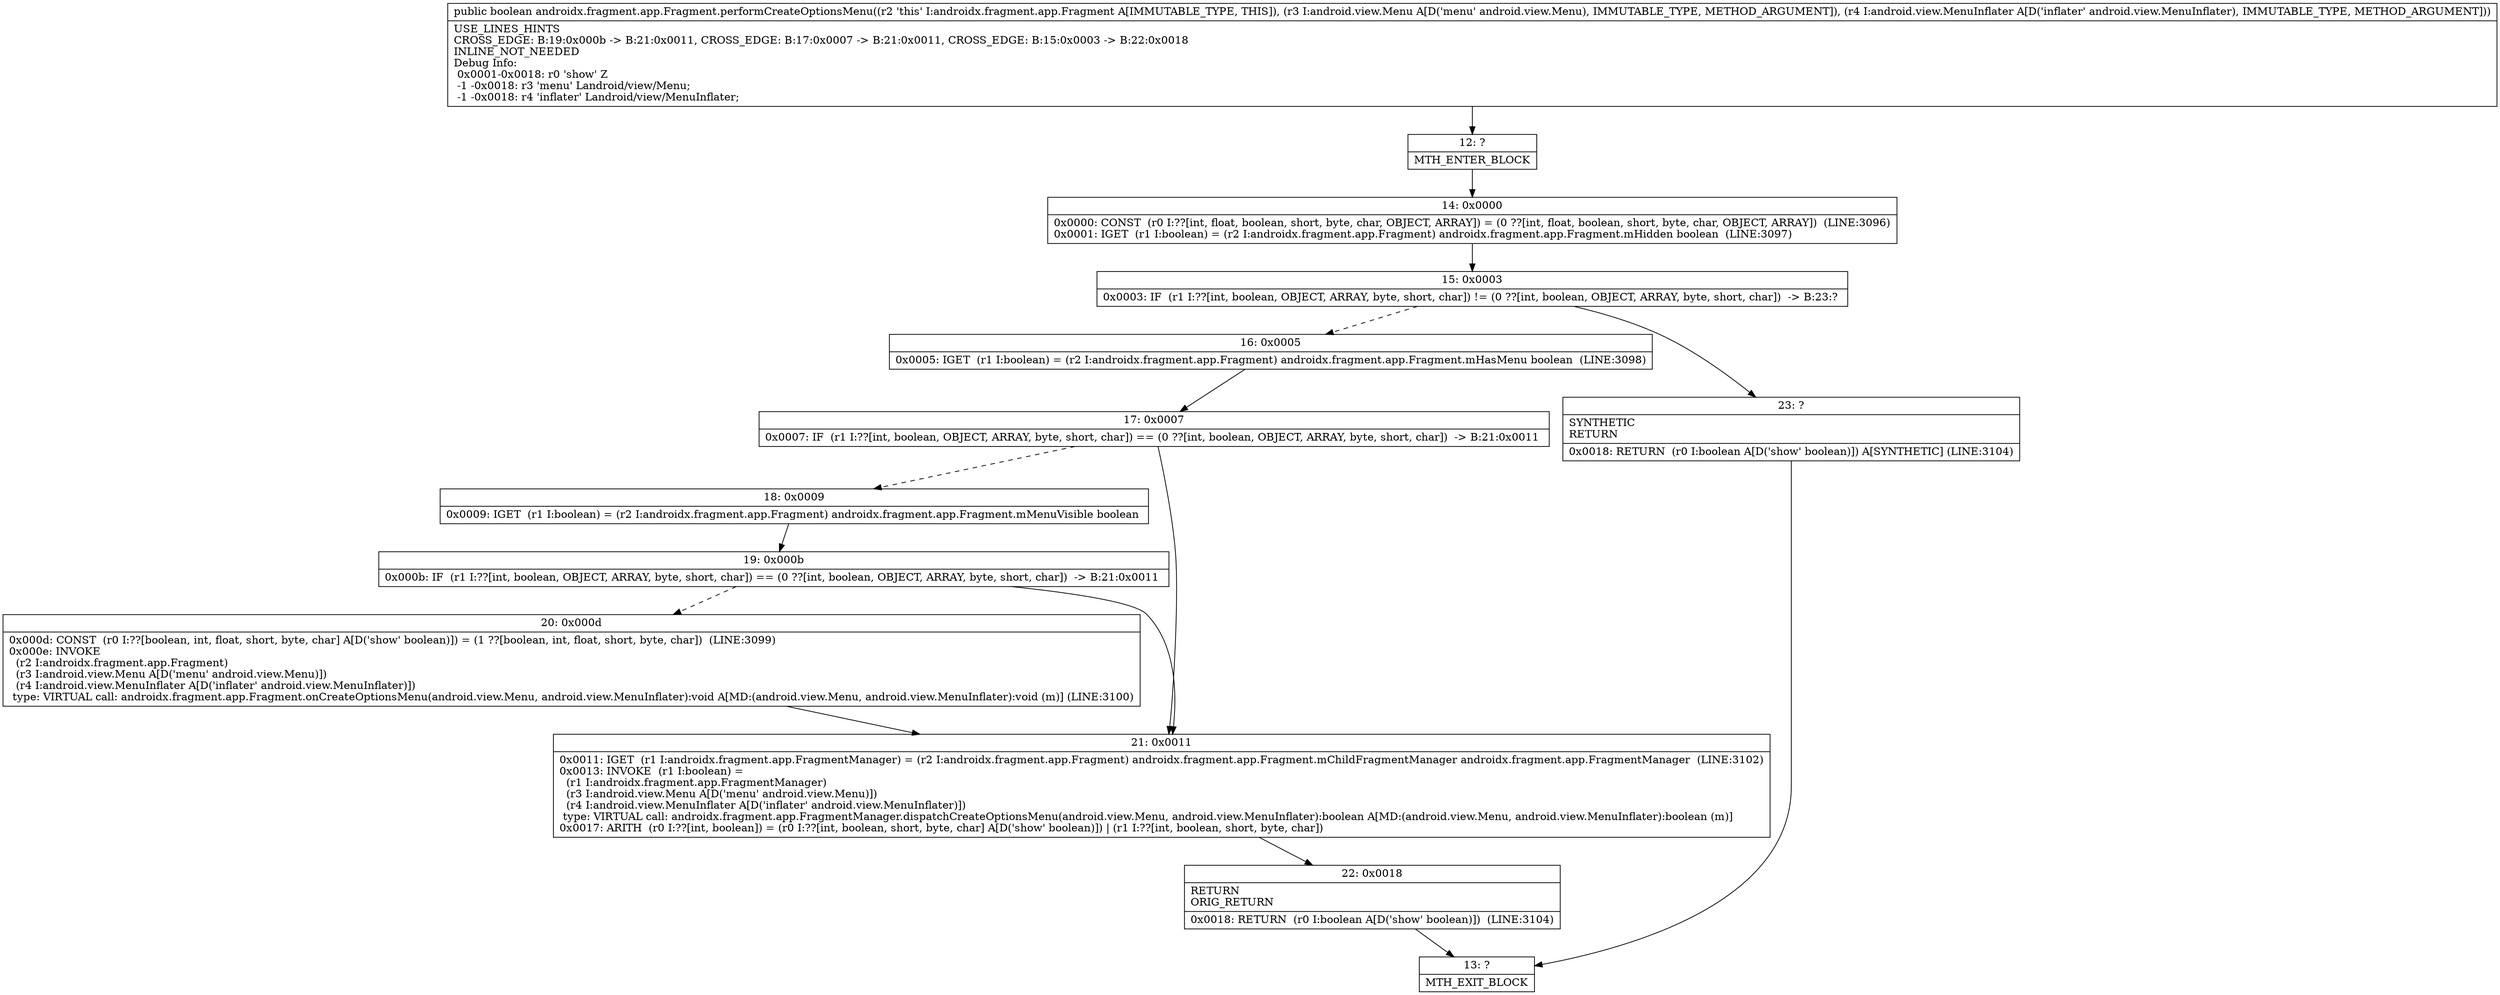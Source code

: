 digraph "CFG forandroidx.fragment.app.Fragment.performCreateOptionsMenu(Landroid\/view\/Menu;Landroid\/view\/MenuInflater;)Z" {
Node_12 [shape=record,label="{12\:\ ?|MTH_ENTER_BLOCK\l}"];
Node_14 [shape=record,label="{14\:\ 0x0000|0x0000: CONST  (r0 I:??[int, float, boolean, short, byte, char, OBJECT, ARRAY]) = (0 ??[int, float, boolean, short, byte, char, OBJECT, ARRAY])  (LINE:3096)\l0x0001: IGET  (r1 I:boolean) = (r2 I:androidx.fragment.app.Fragment) androidx.fragment.app.Fragment.mHidden boolean  (LINE:3097)\l}"];
Node_15 [shape=record,label="{15\:\ 0x0003|0x0003: IF  (r1 I:??[int, boolean, OBJECT, ARRAY, byte, short, char]) != (0 ??[int, boolean, OBJECT, ARRAY, byte, short, char])  \-\> B:23:? \l}"];
Node_16 [shape=record,label="{16\:\ 0x0005|0x0005: IGET  (r1 I:boolean) = (r2 I:androidx.fragment.app.Fragment) androidx.fragment.app.Fragment.mHasMenu boolean  (LINE:3098)\l}"];
Node_17 [shape=record,label="{17\:\ 0x0007|0x0007: IF  (r1 I:??[int, boolean, OBJECT, ARRAY, byte, short, char]) == (0 ??[int, boolean, OBJECT, ARRAY, byte, short, char])  \-\> B:21:0x0011 \l}"];
Node_18 [shape=record,label="{18\:\ 0x0009|0x0009: IGET  (r1 I:boolean) = (r2 I:androidx.fragment.app.Fragment) androidx.fragment.app.Fragment.mMenuVisible boolean \l}"];
Node_19 [shape=record,label="{19\:\ 0x000b|0x000b: IF  (r1 I:??[int, boolean, OBJECT, ARRAY, byte, short, char]) == (0 ??[int, boolean, OBJECT, ARRAY, byte, short, char])  \-\> B:21:0x0011 \l}"];
Node_20 [shape=record,label="{20\:\ 0x000d|0x000d: CONST  (r0 I:??[boolean, int, float, short, byte, char] A[D('show' boolean)]) = (1 ??[boolean, int, float, short, byte, char])  (LINE:3099)\l0x000e: INVOKE  \l  (r2 I:androidx.fragment.app.Fragment)\l  (r3 I:android.view.Menu A[D('menu' android.view.Menu)])\l  (r4 I:android.view.MenuInflater A[D('inflater' android.view.MenuInflater)])\l type: VIRTUAL call: androidx.fragment.app.Fragment.onCreateOptionsMenu(android.view.Menu, android.view.MenuInflater):void A[MD:(android.view.Menu, android.view.MenuInflater):void (m)] (LINE:3100)\l}"];
Node_21 [shape=record,label="{21\:\ 0x0011|0x0011: IGET  (r1 I:androidx.fragment.app.FragmentManager) = (r2 I:androidx.fragment.app.Fragment) androidx.fragment.app.Fragment.mChildFragmentManager androidx.fragment.app.FragmentManager  (LINE:3102)\l0x0013: INVOKE  (r1 I:boolean) = \l  (r1 I:androidx.fragment.app.FragmentManager)\l  (r3 I:android.view.Menu A[D('menu' android.view.Menu)])\l  (r4 I:android.view.MenuInflater A[D('inflater' android.view.MenuInflater)])\l type: VIRTUAL call: androidx.fragment.app.FragmentManager.dispatchCreateOptionsMenu(android.view.Menu, android.view.MenuInflater):boolean A[MD:(android.view.Menu, android.view.MenuInflater):boolean (m)]\l0x0017: ARITH  (r0 I:??[int, boolean]) = (r0 I:??[int, boolean, short, byte, char] A[D('show' boolean)]) \| (r1 I:??[int, boolean, short, byte, char]) \l}"];
Node_22 [shape=record,label="{22\:\ 0x0018|RETURN\lORIG_RETURN\l|0x0018: RETURN  (r0 I:boolean A[D('show' boolean)])  (LINE:3104)\l}"];
Node_13 [shape=record,label="{13\:\ ?|MTH_EXIT_BLOCK\l}"];
Node_23 [shape=record,label="{23\:\ ?|SYNTHETIC\lRETURN\l|0x0018: RETURN  (r0 I:boolean A[D('show' boolean)]) A[SYNTHETIC] (LINE:3104)\l}"];
MethodNode[shape=record,label="{public boolean androidx.fragment.app.Fragment.performCreateOptionsMenu((r2 'this' I:androidx.fragment.app.Fragment A[IMMUTABLE_TYPE, THIS]), (r3 I:android.view.Menu A[D('menu' android.view.Menu), IMMUTABLE_TYPE, METHOD_ARGUMENT]), (r4 I:android.view.MenuInflater A[D('inflater' android.view.MenuInflater), IMMUTABLE_TYPE, METHOD_ARGUMENT]))  | USE_LINES_HINTS\lCROSS_EDGE: B:19:0x000b \-\> B:21:0x0011, CROSS_EDGE: B:17:0x0007 \-\> B:21:0x0011, CROSS_EDGE: B:15:0x0003 \-\> B:22:0x0018\lINLINE_NOT_NEEDED\lDebug Info:\l  0x0001\-0x0018: r0 'show' Z\l  \-1 \-0x0018: r3 'menu' Landroid\/view\/Menu;\l  \-1 \-0x0018: r4 'inflater' Landroid\/view\/MenuInflater;\l}"];
MethodNode -> Node_12;Node_12 -> Node_14;
Node_14 -> Node_15;
Node_15 -> Node_16[style=dashed];
Node_15 -> Node_23;
Node_16 -> Node_17;
Node_17 -> Node_18[style=dashed];
Node_17 -> Node_21;
Node_18 -> Node_19;
Node_19 -> Node_20[style=dashed];
Node_19 -> Node_21;
Node_20 -> Node_21;
Node_21 -> Node_22;
Node_22 -> Node_13;
Node_23 -> Node_13;
}

